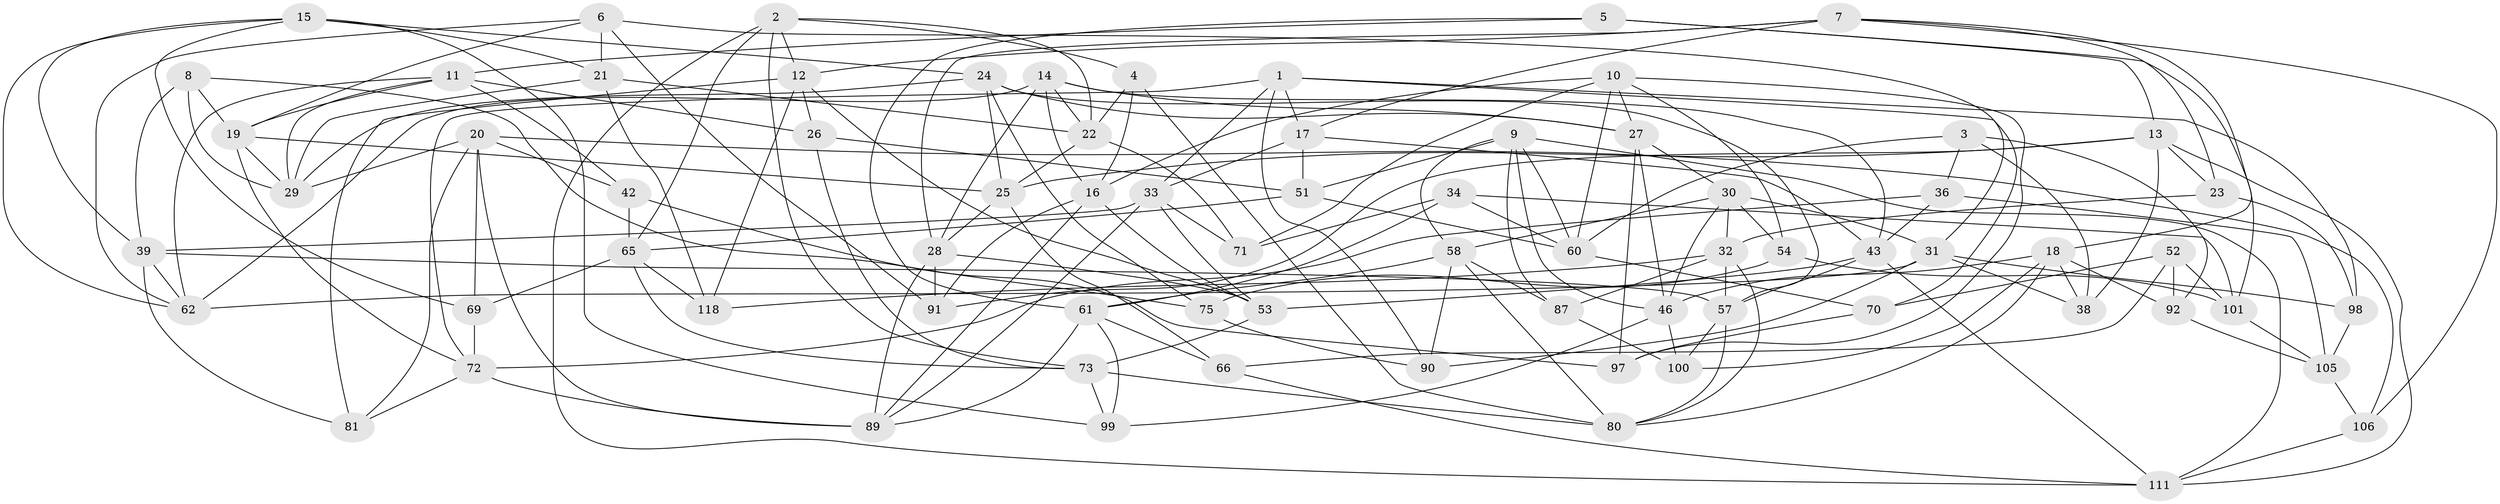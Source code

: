 // original degree distribution, {4: 1.0}
// Generated by graph-tools (version 1.1) at 2025/42/03/06/25 10:42:20]
// undirected, 73 vertices, 188 edges
graph export_dot {
graph [start="1"]
  node [color=gray90,style=filled];
  1 [super="+49"];
  2 [super="+67"];
  3;
  4;
  5;
  6 [super="+41"];
  7 [super="+86"];
  8;
  9 [super="+77"];
  10 [super="+55"];
  11 [super="+47"];
  12 [super="+107"];
  13 [super="+35"];
  14 [super="+44"];
  15 [super="+59"];
  16 [super="+50"];
  17 [super="+37"];
  18 [super="+85"];
  19 [super="+103"];
  20 [super="+48"];
  21 [super="+115"];
  22 [super="+109"];
  23;
  24 [super="+102"];
  25 [super="+64"];
  26;
  27 [super="+93"];
  28 [super="+96"];
  29 [super="+40"];
  30 [super="+117"];
  31 [super="+45"];
  32 [super="+63"];
  33 [super="+56"];
  34;
  36;
  38;
  39 [super="+112"];
  42;
  43 [super="+74"];
  46 [super="+68"];
  51 [super="+95"];
  52;
  53 [super="+76"];
  54;
  57 [super="+82"];
  58 [super="+94"];
  60 [super="+108"];
  61 [super="+79"];
  62 [super="+88"];
  65 [super="+83"];
  66;
  69;
  70;
  71;
  72 [super="+78"];
  73 [super="+84"];
  75;
  80 [super="+104"];
  81;
  87;
  89 [super="+110"];
  90;
  91;
  92;
  97;
  98;
  99;
  100;
  101 [super="+113"];
  105 [super="+114"];
  106;
  111 [super="+116"];
  118;
  1 -- 98;
  1 -- 33;
  1 -- 17;
  1 -- 72;
  1 -- 90;
  1 -- 70;
  2 -- 65;
  2 -- 12;
  2 -- 73;
  2 -- 4;
  2 -- 111;
  2 -- 22;
  3 -- 36;
  3 -- 38;
  3 -- 60;
  3 -- 92;
  4 -- 16;
  4 -- 22;
  4 -- 80;
  5 -- 11;
  5 -- 101;
  5 -- 61;
  5 -- 13;
  6 -- 19;
  6 -- 31;
  6 -- 21 [weight=2];
  6 -- 62;
  6 -- 91;
  7 -- 23;
  7 -- 17;
  7 -- 106;
  7 -- 18;
  7 -- 28;
  7 -- 12;
  8 -- 29;
  8 -- 19;
  8 -- 75;
  8 -- 39;
  9 -- 111;
  9 -- 60;
  9 -- 46;
  9 -- 58;
  9 -- 87;
  9 -- 51;
  10 -- 71;
  10 -- 16;
  10 -- 97;
  10 -- 54;
  10 -- 60;
  10 -- 27;
  11 -- 19;
  11 -- 42;
  11 -- 26;
  11 -- 62;
  11 -- 29;
  12 -- 26;
  12 -- 81;
  12 -- 118;
  12 -- 53;
  13 -- 111;
  13 -- 91;
  13 -- 23;
  13 -- 25;
  13 -- 38;
  14 -- 62;
  14 -- 28;
  14 -- 22;
  14 -- 43;
  14 -- 27;
  14 -- 16;
  15 -- 99;
  15 -- 21;
  15 -- 39;
  15 -- 24;
  15 -- 69;
  15 -- 62;
  16 -- 89;
  16 -- 91;
  16 -- 53;
  17 -- 51 [weight=2];
  17 -- 43;
  17 -- 33;
  18 -- 92;
  18 -- 100;
  18 -- 80;
  18 -- 38;
  18 -- 46;
  19 -- 29;
  19 -- 25;
  19 -- 72;
  20 -- 106;
  20 -- 69;
  20 -- 89;
  20 -- 81;
  20 -- 42;
  20 -- 29;
  21 -- 22;
  21 -- 29;
  21 -- 118;
  22 -- 71;
  22 -- 25;
  23 -- 98;
  23 -- 32;
  24 -- 75;
  24 -- 29;
  24 -- 25;
  24 -- 27;
  24 -- 57;
  25 -- 66;
  25 -- 28;
  26 -- 51;
  26 -- 73;
  27 -- 97;
  27 -- 46;
  27 -- 30;
  28 -- 89;
  28 -- 91;
  28 -- 53;
  30 -- 54;
  30 -- 32;
  30 -- 46;
  30 -- 31;
  30 -- 58;
  31 -- 90;
  31 -- 98;
  31 -- 38;
  31 -- 62;
  32 -- 118;
  32 -- 87;
  32 -- 57;
  32 -- 80;
  33 -- 71;
  33 -- 39;
  33 -- 89;
  33 -- 53;
  34 -- 71;
  34 -- 61;
  34 -- 60;
  34 -- 101;
  36 -- 105;
  36 -- 43;
  36 -- 72;
  39 -- 81;
  39 -- 57;
  39 -- 62;
  42 -- 65;
  42 -- 97;
  43 -- 53;
  43 -- 57;
  43 -- 111;
  46 -- 100;
  46 -- 99;
  51 -- 65;
  51 -- 60;
  52 -- 92;
  52 -- 66;
  52 -- 70;
  52 -- 101;
  53 -- 73;
  54 -- 75;
  54 -- 101;
  57 -- 80;
  57 -- 100;
  58 -- 87;
  58 -- 80;
  58 -- 90;
  58 -- 61;
  60 -- 70;
  61 -- 99;
  61 -- 89;
  61 -- 66;
  65 -- 73;
  65 -- 69;
  65 -- 118;
  66 -- 111;
  69 -- 72;
  70 -- 97;
  72 -- 89;
  72 -- 81;
  73 -- 99;
  73 -- 80;
  75 -- 90;
  87 -- 100;
  92 -- 105;
  98 -- 105;
  101 -- 105 [weight=2];
  105 -- 106;
  106 -- 111;
}
